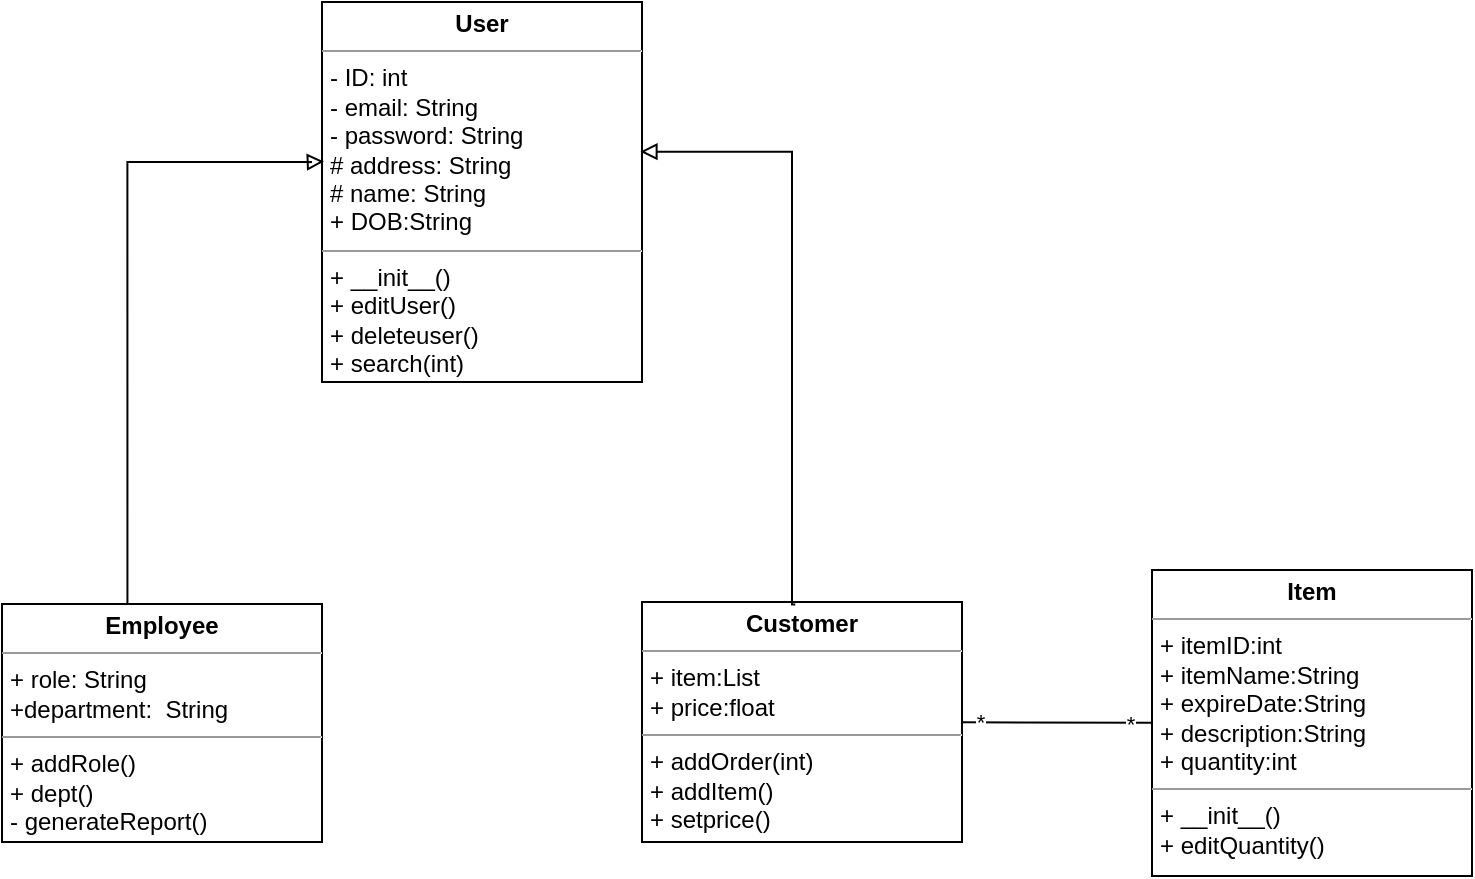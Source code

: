 <mxfile version="21.2.9" type="device">
  <diagram name="Page-1" id="Ijfzwn00TG1XVkDnPTBO">
    <mxGraphModel dx="1841" dy="1028" grid="1" gridSize="10" guides="1" tooltips="1" connect="1" arrows="1" fold="1" page="1" pageScale="1" pageWidth="850" pageHeight="1100" math="0" shadow="0">
      <root>
        <mxCell id="0" />
        <mxCell id="1" parent="0" />
        <mxCell id="AuxajO8M0nM1ENPeDrqj-1" value="&lt;p style=&quot;margin:0px;margin-top:4px;text-align:center;&quot;&gt;&lt;b&gt;User&lt;/b&gt;&lt;/p&gt;&lt;hr size=&quot;1&quot;&gt;&lt;p style=&quot;margin:0px;margin-left:4px;&quot;&gt;- ID: int&lt;/p&gt;&lt;p style=&quot;margin:0px;margin-left:4px;&quot;&gt;- email: String&lt;br&gt;&lt;/p&gt;&lt;p style=&quot;margin:0px;margin-left:4px;&quot;&gt;- password: String&lt;br&gt;&lt;/p&gt;&lt;p style=&quot;margin:0px;margin-left:4px;&quot;&gt;# address: String&lt;br&gt;&lt;/p&gt;&lt;p style=&quot;margin:0px;margin-left:4px;&quot;&gt;# name: String&lt;br&gt;&lt;/p&gt;&lt;p style=&quot;margin:0px;margin-left:4px;&quot;&gt;+ DOB:String&lt;/p&gt;&lt;hr size=&quot;1&quot;&gt;&lt;p style=&quot;margin:0px;margin-left:4px;&quot;&gt;+ __init__()&lt;/p&gt;&lt;p style=&quot;margin:0px;margin-left:4px;&quot;&gt;+ editUser()&lt;/p&gt;&lt;p style=&quot;margin:0px;margin-left:4px;&quot;&gt;+ deleteuser()&lt;/p&gt;&lt;p style=&quot;margin:0px;margin-left:4px;&quot;&gt;+ search(int)&lt;/p&gt;" style="verticalAlign=top;align=left;overflow=fill;fontSize=12;fontFamily=Helvetica;html=1;whiteSpace=wrap;" parent="1" vertex="1">
          <mxGeometry x="345" y="310" width="160" height="190" as="geometry" />
        </mxCell>
        <mxCell id="AuxajO8M0nM1ENPeDrqj-2" value="&lt;p style=&quot;margin:0px;margin-top:4px;text-align:center;&quot;&gt;&lt;b&gt;Customer&lt;/b&gt;&lt;/p&gt;&lt;hr size=&quot;1&quot;&gt;&lt;p style=&quot;margin:0px;margin-left:4px;&quot;&gt;+ item:List&lt;br&gt;&lt;/p&gt;&lt;p style=&quot;margin:0px;margin-left:4px;&quot;&gt;+ price:float&lt;br&gt;&lt;/p&gt;&lt;hr size=&quot;1&quot;&gt;&lt;p style=&quot;margin:0px;margin-left:4px;&quot;&gt;+ addOrder(int)&lt;/p&gt;&lt;p style=&quot;border-color: var(--border-color); margin: 0px 0px 0px 4px;&quot;&gt;+ addItem()&lt;/p&gt;&lt;p style=&quot;border-color: var(--border-color); margin: 0px 0px 0px 4px;&quot;&gt;+ setprice()&lt;/p&gt;" style="verticalAlign=top;align=left;overflow=fill;fontSize=12;fontFamily=Helvetica;html=1;whiteSpace=wrap;" parent="1" vertex="1">
          <mxGeometry x="505" y="610" width="160" height="120" as="geometry" />
        </mxCell>
        <mxCell id="AuxajO8M0nM1ENPeDrqj-3" value="&lt;p style=&quot;margin:0px;margin-top:4px;text-align:center;&quot;&gt;&lt;b&gt;Employee&lt;/b&gt;&lt;/p&gt;&lt;hr size=&quot;1&quot;&gt;&lt;p style=&quot;margin:0px;margin-left:4px;&quot;&gt;+ role: String&lt;/p&gt;&lt;p style=&quot;margin:0px;margin-left:4px;&quot;&gt;+department:&amp;nbsp; String&lt;/p&gt;&lt;hr size=&quot;1&quot;&gt;&lt;p style=&quot;margin:0px;margin-left:4px;&quot;&gt;+ addRole()&lt;/p&gt;&lt;p style=&quot;margin:0px;margin-left:4px;&quot;&gt;+ dept()&lt;br&gt;&lt;/p&gt;&lt;p style=&quot;margin:0px;margin-left:4px;&quot;&gt;- generateReport()&lt;br&gt;&lt;/p&gt;" style="verticalAlign=top;align=left;overflow=fill;fontSize=12;fontFamily=Helvetica;html=1;whiteSpace=wrap;" parent="1" vertex="1">
          <mxGeometry x="185" y="611" width="160" height="119" as="geometry" />
        </mxCell>
        <mxCell id="AuxajO8M0nM1ENPeDrqj-6" value="" style="endArrow=block;html=1;rounded=0;edgeStyle=orthogonalEdgeStyle;exitX=0.479;exitY=0.01;exitDx=0;exitDy=0;exitPerimeter=0;entryX=0.995;entryY=0.394;entryDx=0;entryDy=0;entryPerimeter=0;endFill=0;" parent="1" source="AuxajO8M0nM1ENPeDrqj-2" target="AuxajO8M0nM1ENPeDrqj-1" edge="1">
          <mxGeometry width="50" height="50" relative="1" as="geometry">
            <mxPoint x="580" y="560" as="sourcePoint" />
            <mxPoint x="620" y="470" as="targetPoint" />
            <Array as="points">
              <mxPoint x="580" y="612" />
              <mxPoint x="580" y="385" />
            </Array>
          </mxGeometry>
        </mxCell>
        <mxCell id="AuxajO8M0nM1ENPeDrqj-7" value="" style="endArrow=block;html=1;rounded=0;edgeStyle=orthogonalEdgeStyle;exitX=0.392;exitY=0;exitDx=0;exitDy=0;exitPerimeter=0;endFill=0;entryX=0.006;entryY=0.42;entryDx=0;entryDy=0;entryPerimeter=0;" parent="1" source="AuxajO8M0nM1ENPeDrqj-3" target="AuxajO8M0nM1ENPeDrqj-1" edge="1">
          <mxGeometry width="50" height="50" relative="1" as="geometry">
            <mxPoint x="248" y="587" as="sourcePoint" />
            <mxPoint x="340" y="380" as="targetPoint" />
            <Array as="points">
              <mxPoint x="248" y="390" />
              <mxPoint x="340" y="390" />
            </Array>
          </mxGeometry>
        </mxCell>
        <mxCell id="AuxajO8M0nM1ENPeDrqj-9" value="&lt;p style=&quot;margin:0px;margin-top:4px;text-align:center;&quot;&gt;&lt;b&gt;Item&lt;/b&gt;&lt;/p&gt;&lt;hr size=&quot;1&quot;&gt;&lt;p style=&quot;margin:0px;margin-left:4px;&quot;&gt;+ itemID:int&lt;/p&gt;&lt;p style=&quot;margin:0px;margin-left:4px;&quot;&gt;+ itemName:String&lt;br&gt;&lt;/p&gt;&lt;p style=&quot;margin:0px;margin-left:4px;&quot;&gt;+ expireDate:String&lt;br&gt;&lt;/p&gt;&lt;p style=&quot;margin:0px;margin-left:4px;&quot;&gt;+ description:String&lt;br&gt;&lt;/p&gt;&lt;p style=&quot;margin:0px;margin-left:4px;&quot;&gt;+ quantity:int&lt;br&gt;&lt;/p&gt;&lt;hr size=&quot;1&quot;&gt;&lt;p style=&quot;margin:0px;margin-left:4px;&quot;&gt;+ __init__()&lt;/p&gt;&lt;p style=&quot;margin:0px;margin-left:4px;&quot;&gt;+ editQuantity()&lt;/p&gt;" style="verticalAlign=top;align=left;overflow=fill;fontSize=12;fontFamily=Helvetica;html=1;whiteSpace=wrap;" parent="1" vertex="1">
          <mxGeometry x="760" y="594" width="160" height="153" as="geometry" />
        </mxCell>
        <mxCell id="AuxajO8M0nM1ENPeDrqj-10" value="" style="endArrow=none;html=1;rounded=0;" parent="1" source="AuxajO8M0nM1ENPeDrqj-2" target="AuxajO8M0nM1ENPeDrqj-9" edge="1">
          <mxGeometry width="50" height="50" relative="1" as="geometry">
            <mxPoint x="580" y="650" as="sourcePoint" />
            <mxPoint x="630" y="600" as="targetPoint" />
          </mxGeometry>
        </mxCell>
        <mxCell id="AuxajO8M0nM1ENPeDrqj-11" value="*" style="edgeLabel;html=1;align=center;verticalAlign=middle;resizable=0;points=[];" parent="AuxajO8M0nM1ENPeDrqj-10" vertex="1" connectable="0">
          <mxGeometry x="-0.808" relative="1" as="geometry">
            <mxPoint as="offset" />
          </mxGeometry>
        </mxCell>
        <mxCell id="AuxajO8M0nM1ENPeDrqj-12" value="*" style="edgeLabel;html=1;align=center;verticalAlign=middle;resizable=0;points=[];" parent="AuxajO8M0nM1ENPeDrqj-10" vertex="1" connectable="0">
          <mxGeometry x="0.755" relative="1" as="geometry">
            <mxPoint as="offset" />
          </mxGeometry>
        </mxCell>
      </root>
    </mxGraphModel>
  </diagram>
</mxfile>
